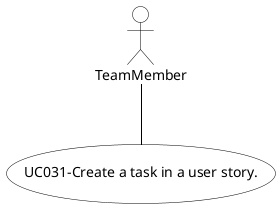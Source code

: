 @startuml
skinparam actor {
BackgroundColor #white
ArrowColor #black
BorderColor #black
}
skinparam usecase {
BackgroundColor #white
ArrowColor #black
BorderColor #black
}
actor TeamMember
usecase (UC031-Create a task in a user story.)

:TeamMember: -- (UC031-Create a task in a user story.)
@enduml